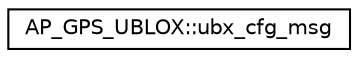 digraph "Graphical Class Hierarchy"
{
 // INTERACTIVE_SVG=YES
  edge [fontname="Helvetica",fontsize="10",labelfontname="Helvetica",labelfontsize="10"];
  node [fontname="Helvetica",fontsize="10",shape=record];
  rankdir="LR";
  Node1 [label="AP_GPS_UBLOX::ubx_cfg_msg",height=0.2,width=0.4,color="black", fillcolor="white", style="filled",URL="$structAP__GPS__UBLOX_1_1ubx__cfg__msg.html"];
}
